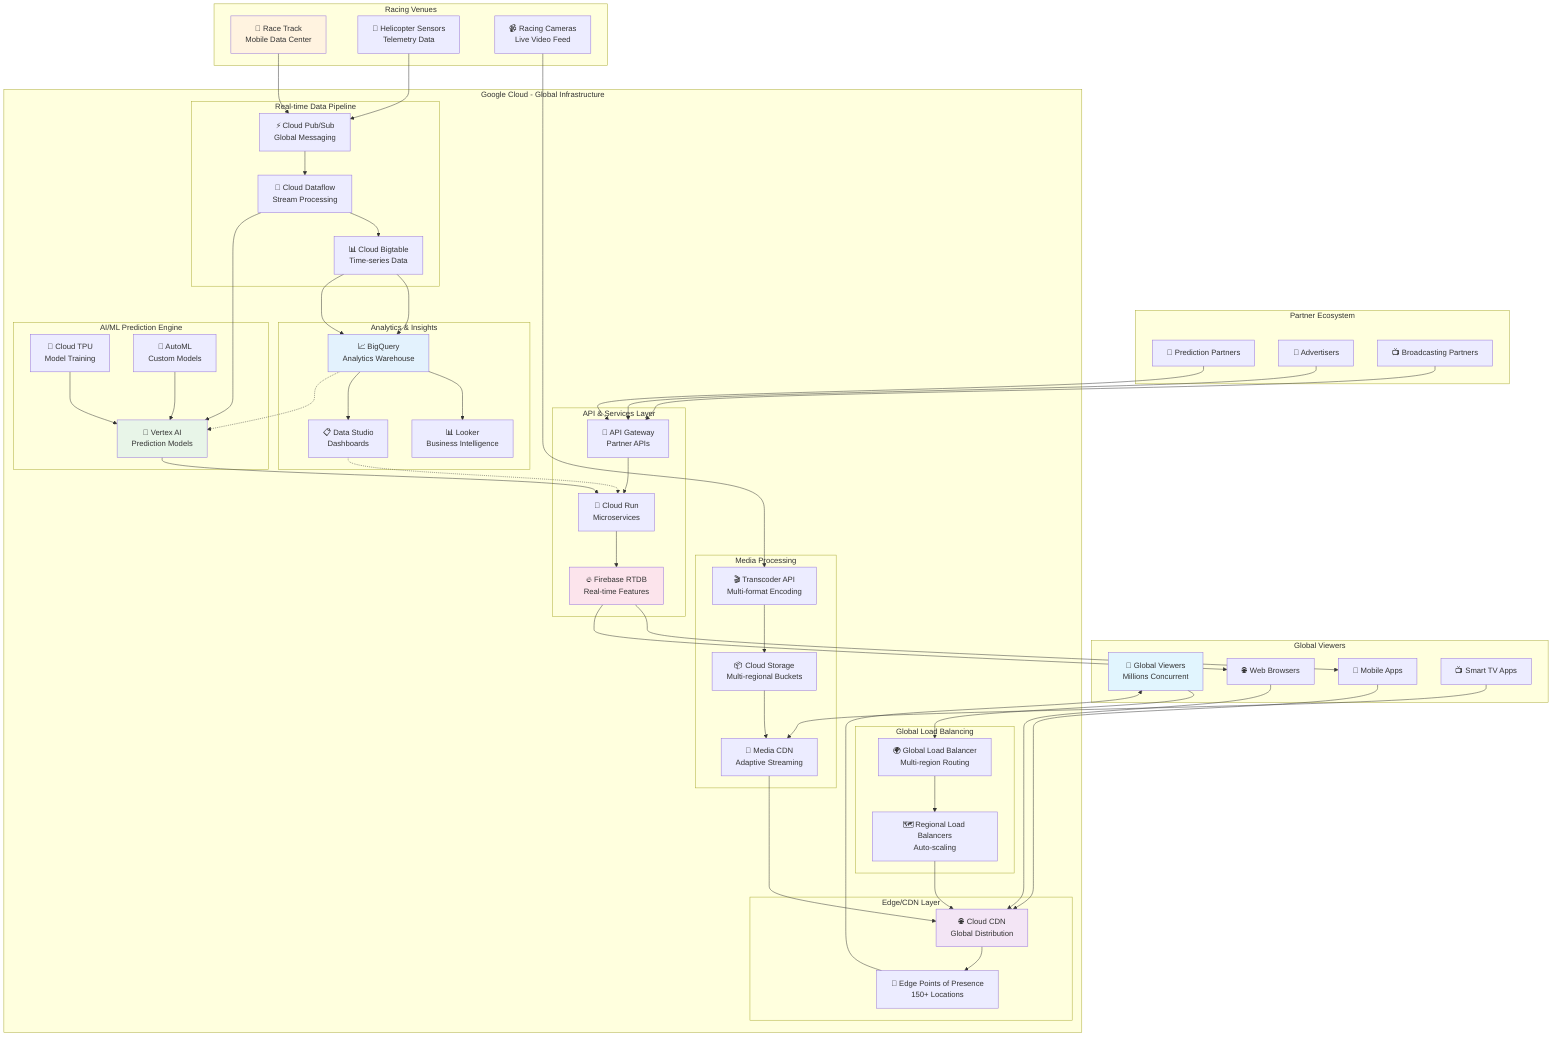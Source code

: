 graph TB
    subgraph "Global Viewers"
        Viewers[👥 Global Viewers<br/>Millions Concurrent]
        Mobile[📱 Mobile Apps]
        Web[🌐 Web Browsers]
        TV[📺 Smart TV Apps]
    end
    
    subgraph "Racing Venues"
        RaceTrack[🏁 Race Track<br/>Mobile Data Center]
        Sensors[📡 Helicopter Sensors<br/>Telemetry Data]
        Cameras[📹 Racing Cameras<br/>Live Video Feed]
    end
    
    subgraph "Partner Ecosystem"
        Partners[🤝 Prediction Partners]
        Advertisers[📢 Advertisers]
        Broadcasters[📺 Broadcasting Partners]
    end
    
    subgraph "Google Cloud - Global Infrastructure"
        subgraph "Edge/CDN Layer"
            CDN[🌐 Cloud CDN<br/>Global Distribution]
            EdgePOP[📍 Edge Points of Presence<br/>150+ Locations]
        end
        
        subgraph "Media Processing"
            Transcoder[🎬 Transcoder API<br/>Multi-format Encoding]
            Storage[📦 Cloud Storage<br/>Multi-regional Buckets]
            MediaCDN[📡 Media CDN<br/>Adaptive Streaming]
        end
        
        subgraph "Real-time Data Pipeline"
            PubSub[⚡ Cloud Pub/Sub<br/>Global Messaging]
            Dataflow[🔄 Cloud Dataflow<br/>Stream Processing]
            Bigtable[📊 Cloud Bigtable<br/>Time-series Data]
        end
        
        subgraph "AI/ML Prediction Engine"
            VertexAI[🤖 Vertex AI<br/>Prediction Models]
            TPU[🧠 Cloud TPU<br/>Model Training]
            AutoML[🎯 AutoML<br/>Custom Models]
        end
        
        subgraph "API & Services Layer"
            APIGateway[🚪 API Gateway<br/>Partner APIs]
            CloudRun[🚀 Cloud Run<br/>Microservices]
            FirebaseRTDB[🔥 Firebase RTDB<br/>Real-time Features]
        end
        
        subgraph "Analytics & Insights"
            BigQuery[📈 BigQuery<br/>Analytics Warehouse]
            Looker[📊 Looker<br/>Business Intelligence]
            DataStudio[📋 Data Studio<br/>Dashboards]
        end
        
        subgraph "Global Load Balancing"
            GlobalLB[🌍 Global Load Balancer<br/>Multi-region Routing]
            RegionalLB[🗺️ Regional Load Balancers<br/>Auto-scaling]
        end
    end
    
    %% Viewer connections
    Viewers --> GlobalLB
    Mobile --> CDN
    Web --> CDN
    TV --> MediaCDN
    
    %% Global distribution
    GlobalLB --> RegionalLB
    RegionalLB --> CDN
    CDN --> EdgePOP
    EdgePOP --> Viewers
    
    %% Race track data flow
    Sensors --> PubSub
    Cameras --> Transcoder
    RaceTrack --> PubSub
    
    %% Media processing flow
    Transcoder --> Storage
    Storage --> MediaCDN
    MediaCDN --> CDN
    
    %% Real-time data processing
    PubSub --> Dataflow
    Dataflow --> Bigtable
    Dataflow --> VertexAI
    Bigtable --> BigQuery
    
    %% AI/ML predictions
    VertexAI --> CloudRun
    TPU --> VertexAI
    AutoML --> VertexAI
    CloudRun --> FirebaseRTDB
    
    %% Partner integrations
    Partners --> APIGateway
    Advertisers --> APIGateway
    Broadcasters --> APIGateway
    APIGateway --> CloudRun
    
    %% Analytics flow
    Bigtable --> BigQuery
    BigQuery --> Looker
    BigQuery --> DataStudio
    
    %% Real-time features
    FirebaseRTDB --> Mobile
    FirebaseRTDB --> Web
    
    %% Feedback loops
    BigQuery -.-> VertexAI
    DataStudio -.-> CloudRun

    style Viewers fill:#e1f5fe
    style RaceTrack fill:#fff3e0
    style CDN fill:#f3e5f5
    style VertexAI fill:#e8f5e8
    style BigQuery fill:#e3f2fd
    style FirebaseRTDB fill:#fce4ec